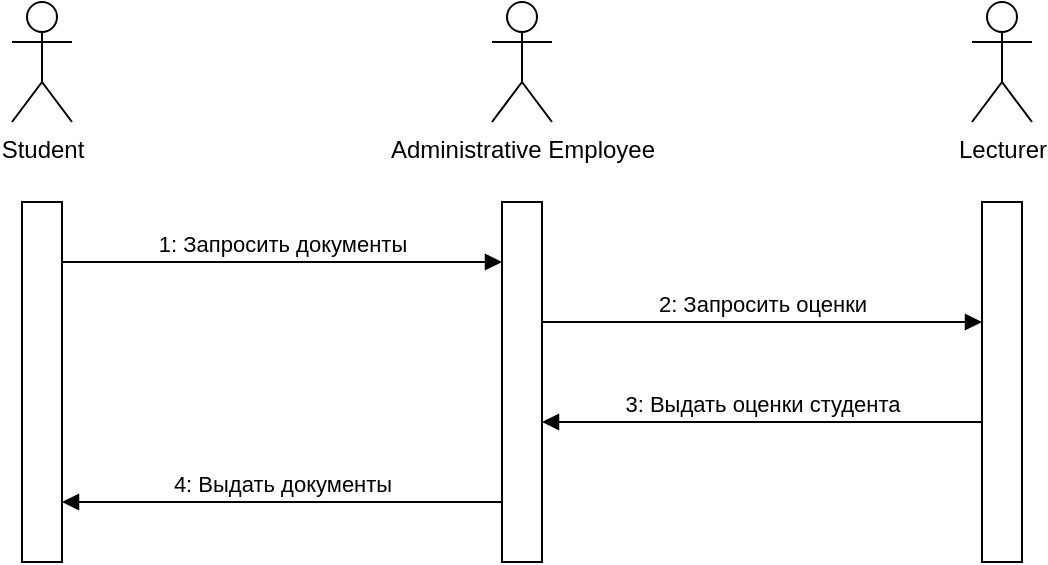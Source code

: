 <mxfile version="22.1.11" type="device">
  <diagram name="Page-1" id="2YBvvXClWsGukQMizWep">
    <mxGraphModel dx="750" dy="449" grid="1" gridSize="10" guides="1" tooltips="1" connect="1" arrows="1" fold="1" page="1" pageScale="1" pageWidth="850" pageHeight="1100" math="0" shadow="0">
      <root>
        <mxCell id="0" />
        <mxCell id="1" parent="0" />
        <mxCell id="SZXGy57a83BieSsSz2h5-2" value="Student" style="shape=umlActor;verticalLabelPosition=bottom;verticalAlign=top;html=1;" vertex="1" parent="1">
          <mxGeometry x="165" y="100" width="30" height="60" as="geometry" />
        </mxCell>
        <mxCell id="SZXGy57a83BieSsSz2h5-3" value="Lecturer" style="shape=umlActor;verticalLabelPosition=bottom;verticalAlign=top;html=1;" vertex="1" parent="1">
          <mxGeometry x="645" y="100" width="30" height="60" as="geometry" />
        </mxCell>
        <mxCell id="SZXGy57a83BieSsSz2h5-4" value="Administrative Employee" style="shape=umlActor;verticalLabelPosition=bottom;verticalAlign=top;html=1;" vertex="1" parent="1">
          <mxGeometry x="405" y="100" width="30" height="60" as="geometry" />
        </mxCell>
        <mxCell id="SZXGy57a83BieSsSz2h5-5" value="" style="html=1;points=[[0,0,0,0,5],[0,1,0,0,-5],[1,0,0,0,5],[1,1,0,0,-5]];perimeter=orthogonalPerimeter;outlineConnect=0;targetShapes=umlLifeline;portConstraint=eastwest;newEdgeStyle={&quot;curved&quot;:0,&quot;rounded&quot;:0};" vertex="1" parent="1">
          <mxGeometry x="170" y="200" width="20" height="180" as="geometry" />
        </mxCell>
        <mxCell id="SZXGy57a83BieSsSz2h5-6" value="1: Запросить документы" style="html=1;verticalAlign=bottom;endArrow=none;curved=0;rounded=0;startArrow=block;startFill=1;endFill=0;" edge="1" parent="1">
          <mxGeometry relative="1" as="geometry">
            <mxPoint x="410" y="230" as="sourcePoint" />
            <mxPoint x="190" y="230" as="targetPoint" />
          </mxGeometry>
        </mxCell>
        <mxCell id="SZXGy57a83BieSsSz2h5-8" value="" style="html=1;points=[[0,0,0,0,5],[0,1,0,0,-5],[1,0,0,0,5],[1,1,0,0,-5]];perimeter=orthogonalPerimeter;outlineConnect=0;targetShapes=umlLifeline;portConstraint=eastwest;newEdgeStyle={&quot;curved&quot;:0,&quot;rounded&quot;:0};" vertex="1" parent="1">
          <mxGeometry x="410" y="200" width="20" height="180" as="geometry" />
        </mxCell>
        <mxCell id="SZXGy57a83BieSsSz2h5-9" value="" style="html=1;points=[[0,0,0,0,5],[0,1,0,0,-5],[1,0,0,0,5],[1,1,0,0,-5]];perimeter=orthogonalPerimeter;outlineConnect=0;targetShapes=umlLifeline;portConstraint=eastwest;newEdgeStyle={&quot;curved&quot;:0,&quot;rounded&quot;:0};" vertex="1" parent="1">
          <mxGeometry x="650" y="200" width="20" height="180" as="geometry" />
        </mxCell>
        <mxCell id="SZXGy57a83BieSsSz2h5-10" value="2: Запросить оценки" style="html=1;verticalAlign=bottom;endArrow=none;curved=0;rounded=0;startArrow=block;startFill=1;endFill=0;" edge="1" parent="1">
          <mxGeometry relative="1" as="geometry">
            <mxPoint x="650" y="260" as="sourcePoint" />
            <mxPoint x="430" y="260" as="targetPoint" />
          </mxGeometry>
        </mxCell>
        <mxCell id="SZXGy57a83BieSsSz2h5-11" value="3: Выдать оценки студента" style="html=1;verticalAlign=bottom;endArrow=block;curved=0;rounded=0;" edge="1" parent="1">
          <mxGeometry relative="1" as="geometry">
            <mxPoint x="650" y="310" as="sourcePoint" />
            <mxPoint x="430" y="310" as="targetPoint" />
          </mxGeometry>
        </mxCell>
        <mxCell id="SZXGy57a83BieSsSz2h5-12" value="4: Выдать документы" style="html=1;verticalAlign=bottom;endArrow=block;curved=0;rounded=0;" edge="1" parent="1">
          <mxGeometry relative="1" as="geometry">
            <mxPoint x="410" y="350" as="sourcePoint" />
            <mxPoint x="190" y="350" as="targetPoint" />
          </mxGeometry>
        </mxCell>
      </root>
    </mxGraphModel>
  </diagram>
</mxfile>
